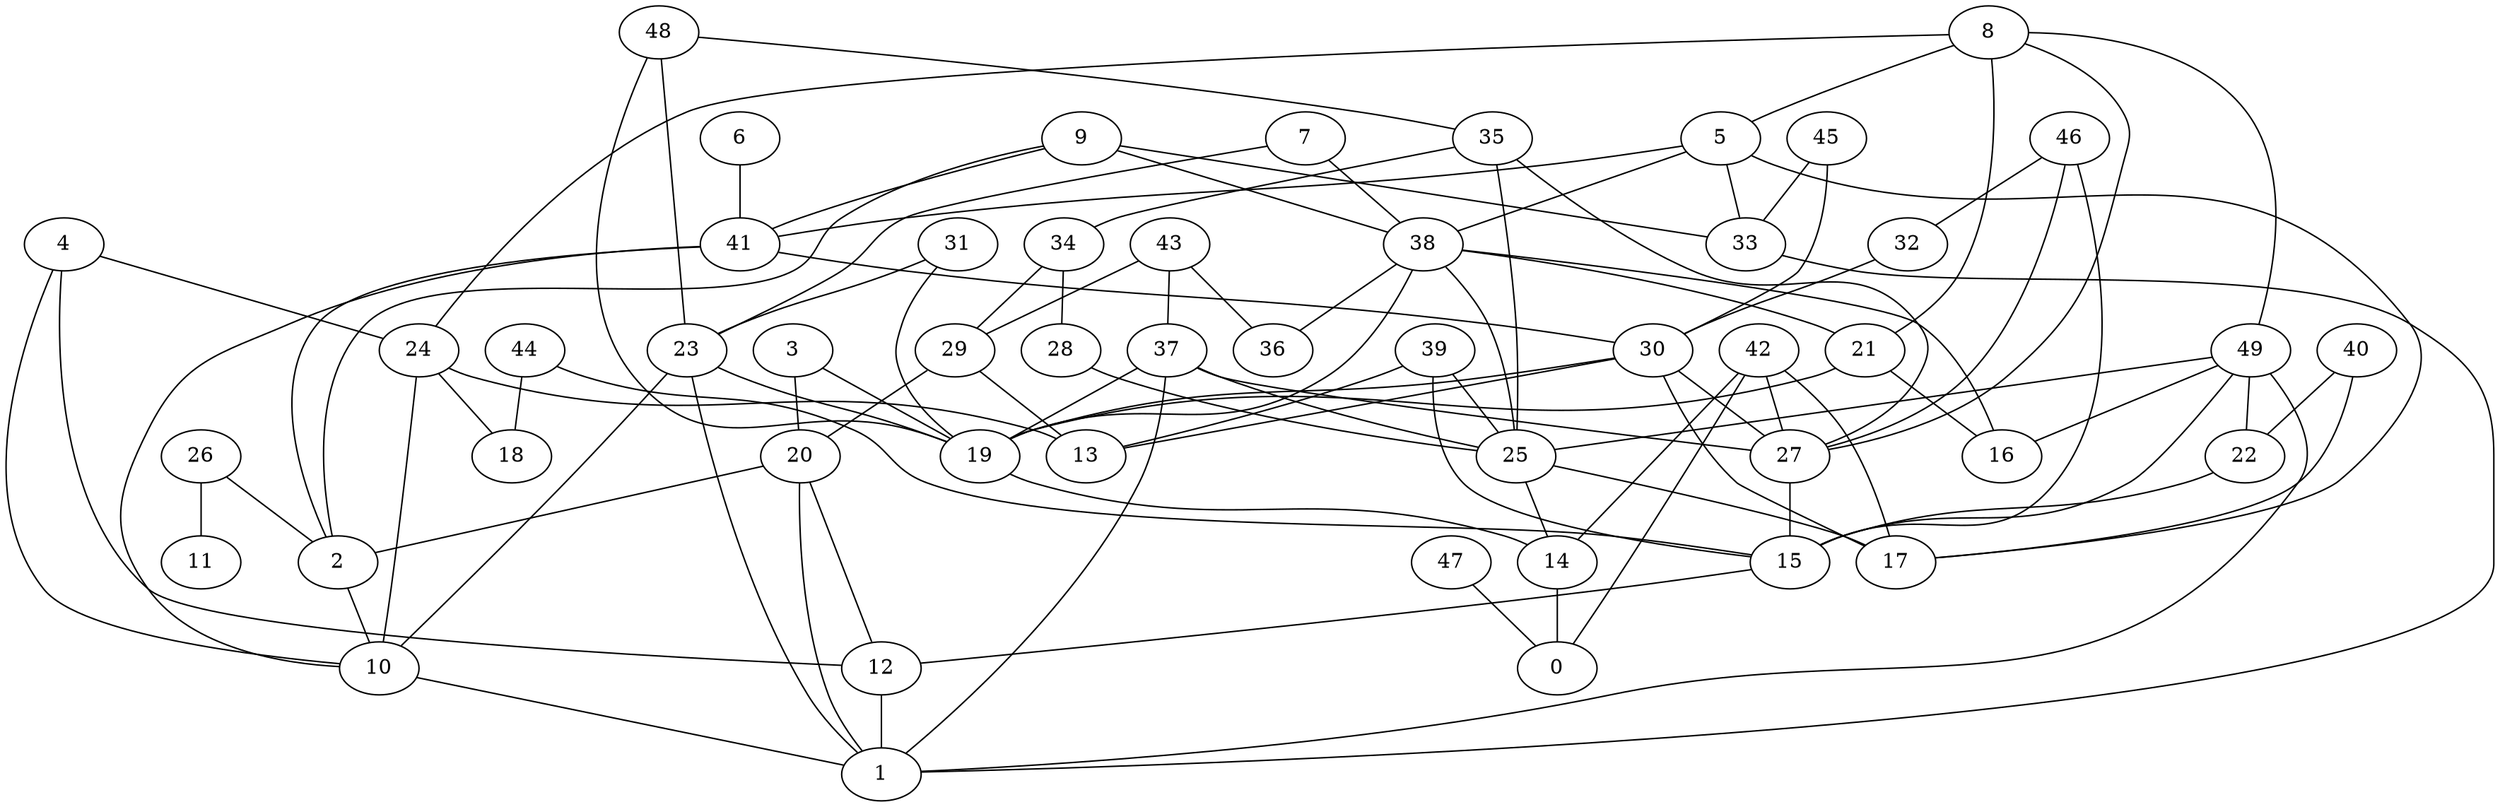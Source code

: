 digraph GG_graph {

subgraph G_graph {
edge [color = black]
"43" -> "29" [dir = none]
"43" -> "36" [dir = none]
"47" -> "0" [dir = none]
"24" -> "18" [dir = none]
"31" -> "19" [dir = none]
"8" -> "5" [dir = none]
"20" -> "1" [dir = none]
"9" -> "38" [dir = none]
"4" -> "24" [dir = none]
"4" -> "10" [dir = none]
"33" -> "1" [dir = none]
"41" -> "10" [dir = none]
"41" -> "2" [dir = none]
"7" -> "38" [dir = none]
"15" -> "12" [dir = none]
"42" -> "14" [dir = none]
"42" -> "17" [dir = none]
"49" -> "1" [dir = none]
"49" -> "25" [dir = none]
"39" -> "15" [dir = none]
"39" -> "13" [dir = none]
"39" -> "25" [dir = none]
"25" -> "17" [dir = none]
"5" -> "41" [dir = none]
"5" -> "17" [dir = none]
"40" -> "22" [dir = none]
"40" -> "17" [dir = none]
"46" -> "27" [dir = none]
"35" -> "34" [dir = none]
"35" -> "25" [dir = none]
"48" -> "23" [dir = none]
"48" -> "19" [dir = none]
"34" -> "28" [dir = none]
"14" -> "0" [dir = none]
"37" -> "19" [dir = none]
"32" -> "30" [dir = none]
"26" -> "11" [dir = none]
"26" -> "2" [dir = none]
"38" -> "16" [dir = none]
"38" -> "36" [dir = none]
"38" -> "25" [dir = none]
"3" -> "19" [dir = none]
"6" -> "41" [dir = none]
"30" -> "27" [dir = none]
"30" -> "17" [dir = none]
"30" -> "19" [dir = none]
"45" -> "30" [dir = none]
"44" -> "15" [dir = none]
"21" -> "19" [dir = none]
"10" -> "1" [dir = none]
"23" -> "1" [dir = none]
"49" -> "15" [dir = none]
"2" -> "10" [dir = none]
"28" -> "25" [dir = none]
"45" -> "33" [dir = none]
"19" -> "14" [dir = none]
"24" -> "13" [dir = none]
"4" -> "12" [dir = none]
"20" -> "2" [dir = none]
"38" -> "21" [dir = none]
"8" -> "24" [dir = none]
"22" -> "15" [dir = none]
"31" -> "23" [dir = none]
"29" -> "20" [dir = none]
"41" -> "30" [dir = none]
"8" -> "21" [dir = none]
"48" -> "35" [dir = none]
"23" -> "19" [dir = none]
"20" -> "12" [dir = none]
"44" -> "18" [dir = none]
"8" -> "27" [dir = none]
"42" -> "0" [dir = none]
"24" -> "10" [dir = none]
"34" -> "29" [dir = none]
"42" -> "27" [dir = none]
"46" -> "15" [dir = none]
"37" -> "27" [dir = none]
"30" -> "13" [dir = none]
"8" -> "49" [dir = none]
"35" -> "27" [dir = none]
"37" -> "1" [dir = none]
"43" -> "37" [dir = none]
"12" -> "1" [dir = none]
"37" -> "25" [dir = none]
"9" -> "2" [dir = none]
"9" -> "41" [dir = none]
"9" -> "33" [dir = none]
"5" -> "38" [dir = none]
"23" -> "10" [dir = none]
"3" -> "20" [dir = none]
"5" -> "33" [dir = none]
"38" -> "19" [dir = none]
"29" -> "13" [dir = none]
"7" -> "23" [dir = none]
"46" -> "32" [dir = none]
"21" -> "16" [dir = none]
"27" -> "15" [dir = none]
"49" -> "22" [dir = none]
"49" -> "16" [dir = none]
"25" -> "14" [dir = none]
}

}
